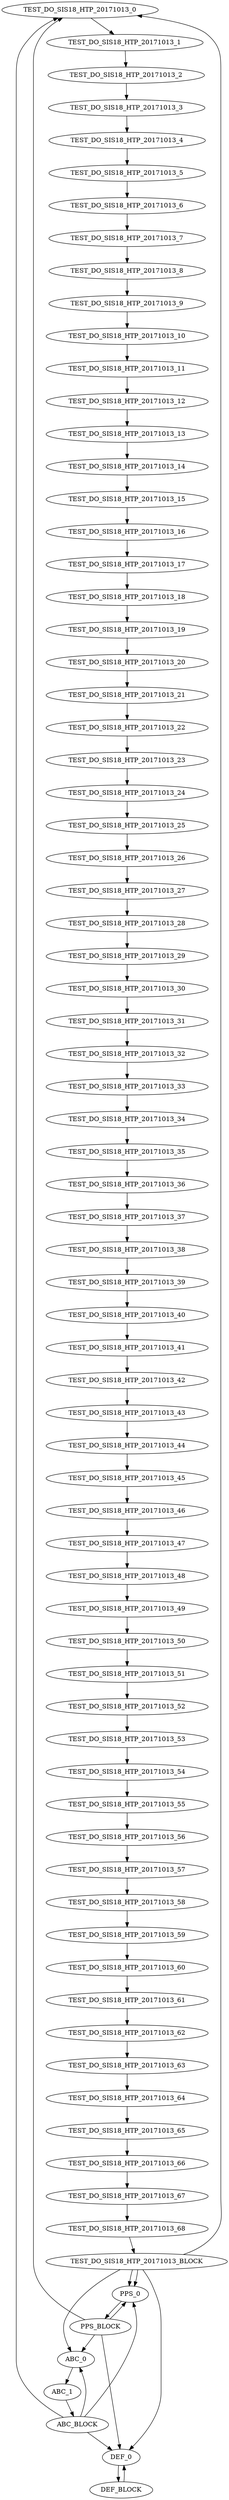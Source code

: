 digraph g {
name="TEST_DO_SIS18_HTP_20171013";

graph[]

  TEST_DO_SIS18_HTP_20171013_0 [type="tmsg", cpu="0", patentry="true", patexit="false", pattern="TEST_DO_SIS18_HTP_20171013", toffs="0", gid="300", par="0x0", sid="0", bpid="0", evtno="257", beamin="false", fid="1"];
  TEST_DO_SIS18_HTP_20171013_1 [type="tmsg", cpu="0", patentry="false", patexit="false", pattern="TEST_DO_SIS18_HTP_20171013", toffs="0", gid="500", par="0x0", sid="0", bpid="0", evtno="257", beamin="false", fid="1"];
  TEST_DO_SIS18_HTP_20171013_2 [type="tmsg", cpu="0", patentry="false", patexit="false", pattern="TEST_DO_SIS18_HTP_20171013", toffs="0", gid="501", par="0x0", sid="0", bpid="0", evtno="257", beamin="false", fid="1"];
  TEST_DO_SIS18_HTP_20171013_3 [type="tmsg", cpu="0", patentry="false", patexit="false", pattern="TEST_DO_SIS18_HTP_20171013", toffs="0", gid="511", par="0x0", sid="0", bpid="0", evtno="257", beamin="false", fid="1"];
  TEST_DO_SIS18_HTP_20171013_4 [type="tmsg", cpu="0", patentry="false", patexit="false", pattern="TEST_DO_SIS18_HTP_20171013", toffs="0", gid="513", par="0x0", sid="0", bpid="0", evtno="257", beamin="false", fid="1"];
  TEST_DO_SIS18_HTP_20171013_5 [type="tmsg", cpu="0", patentry="false", patexit="false", pattern="TEST_DO_SIS18_HTP_20171013", toffs="0", gid="516", par="0x0", sid="0", bpid="0", evtno="257", beamin="false", fid="1"];
  TEST_DO_SIS18_HTP_20171013_6 [type="tmsg", cpu="0", patentry="false", patexit="false", pattern="TEST_DO_SIS18_HTP_20171013", toffs="0", gid="517", par="0x0", sid="0", bpid="0", evtno="257", beamin="false", fid="1"];
  TEST_DO_SIS18_HTP_20171013_7 [type="tmsg", cpu="0", patentry="false", patexit="false", pattern="TEST_DO_SIS18_HTP_20171013", toffs="0", gid="519", par="0x0", sid="0", bpid="0", evtno="257", beamin="false", fid="1"];
  TEST_DO_SIS18_HTP_20171013_8 [type="tmsg", cpu="0", patentry="false", patexit="false", pattern="TEST_DO_SIS18_HTP_20171013", toffs="0", gid="521", par="0x0", sid="0", bpid="0", evtno="257", beamin="false", fid="1"];
  TEST_DO_SIS18_HTP_20171013_9 [type="tmsg", cpu="0", patentry="false", patexit="false", pattern="TEST_DO_SIS18_HTP_20171013", toffs="0", gid="523", par="0x0", sid="0", bpid="0", evtno="257", beamin="false", fid="1"];
  TEST_DO_SIS18_HTP_20171013_10 [type="tmsg", cpu="0", patentry="false", patexit="false", pattern="TEST_DO_SIS18_HTP_20171013", toffs="0", gid="526", par="0x0", sid="0", bpid="0", evtno="257", beamin="false", fid="1"];
  TEST_DO_SIS18_HTP_20171013_11 [type="tmsg", cpu="0", patentry="false", patexit="false", pattern="TEST_DO_SIS18_HTP_20171013", toffs="0", gid="528", par="0x0", sid="0", bpid="0", evtno="257", beamin="false", fid="1"];
  TEST_DO_SIS18_HTP_20171013_12 [type="tmsg", cpu="0", patentry="false", patexit="false", pattern="TEST_DO_SIS18_HTP_20171013", toffs="0", gid="529", par="0x0", sid="0", bpid="0", evtno="257", beamin="false", fid="1"];
  TEST_DO_SIS18_HTP_20171013_13 [type="tmsg", cpu="0", patentry="false", patexit="false", pattern="TEST_DO_SIS18_HTP_20171013", toffs="1930000", gid="300", par="0x0", sid="0", bpid="0", evtno="103", beamin="false", fid="1"];
  TEST_DO_SIS18_HTP_20171013_14 [type="tmsg", cpu="0", patentry="false", patexit="false", pattern="TEST_DO_SIS18_HTP_20171013", toffs="1965000", gid="300", par="0x0", sid="0", bpid="0", evtno="44", beamin="false", fid="1"];
  TEST_DO_SIS18_HTP_20171013_15 [type="tmsg", cpu="0", patentry="false", patexit="false", pattern="TEST_DO_SIS18_HTP_20171013", toffs="28000000", gid="300", par="0x0", sid="0", bpid="0", evtno="32", beamin="false", fid="1"];
  TEST_DO_SIS18_HTP_20171013_16 [type="tmsg", cpu="0", patentry="false", patexit="false", pattern="TEST_DO_SIS18_HTP_20171013", toffs="28000000", gid="300", par="0x0", sid="0", bpid="0", evtno="312", beamin="false", fid="1"];
  TEST_DO_SIS18_HTP_20171013_17 [type="tmsg", cpu="0", patentry="false", patexit="false", pattern="TEST_DO_SIS18_HTP_20171013", toffs="28070000", gid="300", par="0x0", sid="0", bpid="0", evtno="53", beamin="false", fid="1"];
  TEST_DO_SIS18_HTP_20171013_18 [type="tmsg", cpu="0", patentry="false", patexit="false", pattern="TEST_DO_SIS18_HTP_20171013", toffs="72000000", gid="300", par="0x0", sid="0", bpid="1", evtno="256", beamin="true", fid="1"];
  TEST_DO_SIS18_HTP_20171013_19 [type="tmsg", cpu="0", patentry="false", patexit="false", pattern="TEST_DO_SIS18_HTP_20171013", toffs="100000000", gid="300", par="0x0", sid="0", bpid="1", evtno="312", beamin="true", fid="1"];
  TEST_DO_SIS18_HTP_20171013_20 [type="tmsg", cpu="0", patentry="false", patexit="false", pattern="TEST_DO_SIS18_HTP_20171013", toffs="100035000", gid="300", par="0x0", sid="0", bpid="1", evtno="109", beamin="true", fid="1"];
  TEST_DO_SIS18_HTP_20171013_21 [type="tmsg", cpu="0", patentry="false", patexit="false", pattern="TEST_DO_SIS18_HTP_20171013", toffs="197600000", gid="300", par="0x0", sid="0", bpid="1", evtno="39", beamin="true", fid="1"];
  TEST_DO_SIS18_HTP_20171013_22 [type="tmsg", cpu="0", patentry="false", patexit="false", pattern="TEST_DO_SIS18_HTP_20171013", toffs="199300000", gid="300", par="0x0", sid="0", bpid="1", evtno="107", beamin="true", fid="1"];
  TEST_DO_SIS18_HTP_20171013_23 [type="tmsg", cpu="0", patentry="false", patexit="false", pattern="TEST_DO_SIS18_HTP_20171013", toffs="199400000", gid="300", par="0x0", sid="0", bpid="1", evtno="40", beamin="true", fid="1"];
  TEST_DO_SIS18_HTP_20171013_24 [type="tmsg", cpu="0", patentry="false", patexit="false", pattern="TEST_DO_SIS18_HTP_20171013", toffs="199460000", gid="300", par="0x0", sid="0", bpid="1", evtno="518", beamin="true", fid="1"];
  TEST_DO_SIS18_HTP_20171013_25 [type="tmsg", cpu="0", patentry="false", patexit="false", pattern="TEST_DO_SIS18_HTP_20171013", toffs="200000000", gid="300", par="0x0", sid="0", bpid="2", evtno="256", beamin="true", fid="1"];
  TEST_DO_SIS18_HTP_20171013_26 [type="tmsg", cpu="0", patentry="false", patexit="false", pattern="TEST_DO_SIS18_HTP_20171013", toffs="228000000", gid="300", par="0x0", sid="0", bpid="2", evtno="43", beamin="true", fid="1"];
  TEST_DO_SIS18_HTP_20171013_27 [type="tmsg", cpu="0", patentry="false", patexit="false", pattern="TEST_DO_SIS18_HTP_20171013", toffs="228000000", gid="300", par="0x0", sid="0", bpid="2", evtno="312", beamin="true", fid="1"];
  TEST_DO_SIS18_HTP_20171013_28 [type="tmsg", cpu="0", patentry="false", patexit="false", pattern="TEST_DO_SIS18_HTP_20171013", toffs="260000000", gid="300", par="0x0", sid="0", bpid="3", evtno="256", beamin="true", fid="1"];
  TEST_DO_SIS18_HTP_20171013_29 [type="tmsg", cpu="0", patentry="false", patexit="false", pattern="TEST_DO_SIS18_HTP_20171013", toffs="288000000", gid="300", par="0x0", sid="0", bpid="3", evtno="312", beamin="true", fid="1"];
  TEST_DO_SIS18_HTP_20171013_30 [type="tmsg", cpu="0", patentry="false", patexit="false", pattern="TEST_DO_SIS18_HTP_20171013", toffs="843965000", gid="300", par="0x0", sid="0", bpid="3", evtno="45", beamin="true", fid="1"];
  TEST_DO_SIS18_HTP_20171013_31 [type="tmsg", cpu="0", patentry="false", patexit="false", pattern="TEST_DO_SIS18_HTP_20171013", toffs="844000000", gid="300", par="0x0", sid="0", bpid="4", evtno="256", beamin="true", fid="1"];
  TEST_DO_SIS18_HTP_20171013_32 [type="tmsg", cpu="0", patentry="false", patexit="false", pattern="TEST_DO_SIS18_HTP_20171013", toffs="844000000", gid="500", par="0x0", sid="0", bpid="1", evtno="256", beamin="true", fid="1"];
  TEST_DO_SIS18_HTP_20171013_33 [type="tmsg", cpu="0", patentry="false", patexit="false", pattern="TEST_DO_SIS18_HTP_20171013", toffs="844000000", gid="501", par="0x0", sid="0", bpid="1", evtno="256", beamin="true", fid="1"];
  TEST_DO_SIS18_HTP_20171013_34 [type="tmsg", cpu="0", patentry="false", patexit="false", pattern="TEST_DO_SIS18_HTP_20171013", toffs="844000000", gid="511", par="0x0", sid="0", bpid="1", evtno="256", beamin="true", fid="1"];
  TEST_DO_SIS18_HTP_20171013_35 [type="tmsg", cpu="0", patentry="false", patexit="false", pattern="TEST_DO_SIS18_HTP_20171013", toffs="844000000", gid="513", par="0x0", sid="0", bpid="1", evtno="256", beamin="true", fid="1"];
  TEST_DO_SIS18_HTP_20171013_36 [type="tmsg", cpu="0", patentry="false", patexit="false", pattern="TEST_DO_SIS18_HTP_20171013", toffs="844000000", gid="516", par="0x0", sid="0", bpid="1", evtno="256", beamin="true", fid="1"];
  TEST_DO_SIS18_HTP_20171013_37 [type="tmsg", cpu="0", patentry="false", patexit="false", pattern="TEST_DO_SIS18_HTP_20171013", toffs="844000000", gid="517", par="0x0", sid="0", bpid="1", evtno="256", beamin="true", fid="1"];
  TEST_DO_SIS18_HTP_20171013_38 [type="tmsg", cpu="0", patentry="false", patexit="false", pattern="TEST_DO_SIS18_HTP_20171013", toffs="844000000", gid="519", par="0x0", sid="0", bpid="1", evtno="256", beamin="true", fid="1"];
  TEST_DO_SIS18_HTP_20171013_39 [type="tmsg", cpu="0", patentry="false", patexit="false", pattern="TEST_DO_SIS18_HTP_20171013", toffs="844000000", gid="521", par="0x0", sid="0", bpid="1", evtno="256", beamin="true", fid="1"];
  TEST_DO_SIS18_HTP_20171013_40 [type="tmsg", cpu="0", patentry="false", patexit="false", pattern="TEST_DO_SIS18_HTP_20171013", toffs="844000000", gid="523", par="0x0", sid="0", bpid="1", evtno="256", beamin="true", fid="1"];
  TEST_DO_SIS18_HTP_20171013_41 [type="tmsg", cpu="0", patentry="false", patexit="false", pattern="TEST_DO_SIS18_HTP_20171013", toffs="844000000", gid="526", par="0x0", sid="0", bpid="1", evtno="256", beamin="true", fid="1"];
  TEST_DO_SIS18_HTP_20171013_42 [type="tmsg", cpu="0", patentry="false", patexit="false", pattern="TEST_DO_SIS18_HTP_20171013", toffs="844000000", gid="528", par="0x0", sid="0", bpid="1", evtno="256", beamin="true", fid="1"];
  TEST_DO_SIS18_HTP_20171013_43 [type="tmsg", cpu="0", patentry="false", patexit="false", pattern="TEST_DO_SIS18_HTP_20171013", toffs="844000000", gid="529", par="0x0", sid="0", bpid="1", evtno="256", beamin="true", fid="1"];
  TEST_DO_SIS18_HTP_20171013_44 [type="tmsg", cpu="0", patentry="false", patexit="false", pattern="TEST_DO_SIS18_HTP_20171013", toffs="872000000", gid="300", par="0x0", sid="0", bpid="4", evtno="57", beamin="true", fid="1"];
  TEST_DO_SIS18_HTP_20171013_45 [type="tmsg", cpu="0", patentry="false", patexit="false", pattern="TEST_DO_SIS18_HTP_20171013", toffs="872000000", gid="300", par="0x0", sid="0", bpid="4", evtno="312", beamin="true", fid="1"];
  TEST_DO_SIS18_HTP_20171013_46 [type="tmsg", cpu="0", patentry="false", patexit="false", pattern="TEST_DO_SIS18_HTP_20171013", toffs="880000000", gid="300", par="0x0", sid="0", bpid="5", evtno="256", beamin="true", fid="1"];
  TEST_DO_SIS18_HTP_20171013_47 [type="tmsg", cpu="0", patentry="false", patexit="false", pattern="TEST_DO_SIS18_HTP_20171013", toffs="908000000", gid="300", par="0x0", sid="0", bpid="5", evtno="46", beamin="true", fid="1"];
  TEST_DO_SIS18_HTP_20171013_48 [type="tmsg", cpu="0", patentry="false", patexit="false", pattern="TEST_DO_SIS18_HTP_20171013", toffs="908000000", gid="300", par="0x0", sid="0", bpid="5", evtno="312", beamin="true", fid="1"];
  TEST_DO_SIS18_HTP_20171013_49 [type="tmsg", cpu="0", patentry="false", patexit="false", pattern="TEST_DO_SIS18_HTP_20171013", toffs="1894000000", gid="300", par="0x0", sid="0", bpid="5", evtno="104", beamin="true", fid="1"];
  TEST_DO_SIS18_HTP_20171013_50 [type="tmsg", cpu="0", patentry="false", patexit="false", pattern="TEST_DO_SIS18_HTP_20171013", toffs="2908000000", gid="300", par="0x0", sid="0", bpid="6", evtno="256", beamin="true", fid="1"];
  TEST_DO_SIS18_HTP_20171013_51 [type="tmsg", cpu="0", patentry="false", patexit="false", pattern="TEST_DO_SIS18_HTP_20171013", toffs="2936000000", gid="300", par="0x0", sid="0", bpid="6", evtno="51", beamin="true", fid="1"];
  TEST_DO_SIS18_HTP_20171013_52 [type="tmsg", cpu="0", patentry="false", patexit="false", pattern="TEST_DO_SIS18_HTP_20171013", toffs="2936000000", gid="300", par="0x0", sid="0", bpid="6", evtno="312", beamin="true", fid="1"];
  TEST_DO_SIS18_HTP_20171013_53 [type="tmsg", cpu="0", patentry="false", patexit="false", pattern="TEST_DO_SIS18_HTP_20171013", toffs="2944000000", gid="300", par="0x0", sid="0", bpid="7", evtno="256", beamin="false", fid="1"];
  TEST_DO_SIS18_HTP_20171013_54 [type="tmsg", cpu="0", patentry="false", patexit="false", pattern="TEST_DO_SIS18_HTP_20171013", toffs="2944000000", gid="500", par="0x0", sid="0", bpid="2", evtno="256", beamin="false", fid="1"];
  TEST_DO_SIS18_HTP_20171013_55 [type="tmsg", cpu="0", patentry="false", patexit="false", pattern="TEST_DO_SIS18_HTP_20171013", toffs="2944000000", gid="501", par="0x0", sid="0", bpid="2", evtno="256", beamin="false", fid="1"];
  TEST_DO_SIS18_HTP_20171013_56 [type="tmsg", cpu="0", patentry="false", patexit="false", pattern="TEST_DO_SIS18_HTP_20171013", toffs="2944000000", gid="511", par="0x0", sid="0", bpid="2", evtno="256", beamin="false", fid="1"];
  TEST_DO_SIS18_HTP_20171013_57 [type="tmsg", cpu="0", patentry="false", patexit="false", pattern="TEST_DO_SIS18_HTP_20171013", toffs="2944000000", gid="513", par="0x0", sid="0", bpid="2", evtno="256", beamin="false", fid="1"];
  TEST_DO_SIS18_HTP_20171013_58 [type="tmsg", cpu="0", patentry="false", patexit="false", pattern="TEST_DO_SIS18_HTP_20171013", toffs="2944000000", gid="516", par="0x0", sid="0", bpid="2", evtno="256", beamin="false", fid="1"];
  TEST_DO_SIS18_HTP_20171013_59 [type="tmsg", cpu="0", patentry="false", patexit="false", pattern="TEST_DO_SIS18_HTP_20171013", toffs="2944000000", gid="517", par="0x0", sid="0", bpid="2", evtno="256", beamin="false", fid="1"];
  TEST_DO_SIS18_HTP_20171013_60 [type="tmsg", cpu="0", patentry="false", patexit="false", pattern="TEST_DO_SIS18_HTP_20171013", toffs="2944000000", gid="519", par="0x0", sid="0", bpid="2", evtno="256", beamin="false", fid="1"];
  TEST_DO_SIS18_HTP_20171013_61 [type="tmsg", cpu="0", patentry="false", patexit="false", pattern="TEST_DO_SIS18_HTP_20171013", toffs="2944000000", gid="521", par="0x0", sid="0", bpid="2", evtno="256", beamin="false", fid="1"];
  TEST_DO_SIS18_HTP_20171013_62 [type="tmsg", cpu="0", patentry="false", patexit="false", pattern="TEST_DO_SIS18_HTP_20171013", toffs="2944000000", gid="523", par="0x0", sid="0", bpid="2", evtno="256", beamin="false", fid="1"];
  TEST_DO_SIS18_HTP_20171013_63 [type="tmsg", cpu="0", patentry="false", patexit="false", pattern="TEST_DO_SIS18_HTP_20171013", toffs="2944000000", gid="526", par="0x0", sid="0", bpid="2", evtno="256", beamin="false", fid="1"];
  TEST_DO_SIS18_HTP_20171013_64 [type="tmsg", cpu="0", patentry="false", patexit="false", pattern="TEST_DO_SIS18_HTP_20171013", toffs="2944000000", gid="528", par="0x0", sid="0", bpid="2", evtno="256", beamin="false", fid="1"];
  TEST_DO_SIS18_HTP_20171013_65 [type="tmsg", cpu="0", patentry="false", patexit="false", pattern="TEST_DO_SIS18_HTP_20171013", toffs="2944000000", gid="529", par="0x0", sid="0", bpid="2", evtno="256", beamin="false", fid="1"];
  TEST_DO_SIS18_HTP_20171013_66 [type="tmsg", cpu="0", patentry="false", patexit="false", pattern="TEST_DO_SIS18_HTP_20171013", toffs="2972000000", gid="300", par="0x0", sid="0", bpid="7", evtno="52", beamin="false", fid="1"];
  TEST_DO_SIS18_HTP_20171013_67 [type="tmsg", cpu="0", patentry="false", patexit="false", pattern="TEST_DO_SIS18_HTP_20171013", toffs="2972000000", gid="300", par="0x0", sid="0", bpid="7", evtno="312", beamin="false", fid="1"];
  TEST_DO_SIS18_HTP_20171013_68 [type="tmsg", cpu="0", patentry="false", patexit="false", pattern="TEST_DO_SIS18_HTP_20171013", toffs="3591965000", gid="300", par="0x0", sid="0", bpid="7", evtno="55", beamin="false", fid="1"];
  TEST_DO_SIS18_HTP_20171013_BLOCK [type="block", cpu="0", patentry="false", patexit="true", pattern="TEST_DO_SIS18_HTP_20171013", tperiod="3592000000", qlo="1"];
  TEST_DO_SIS18_HTP_20171013_0 -> TEST_DO_SIS18_HTP_20171013_1 [type="defdst"];
  TEST_DO_SIS18_HTP_20171013_1 -> TEST_DO_SIS18_HTP_20171013_2 [type="defdst"];
  TEST_DO_SIS18_HTP_20171013_2 -> TEST_DO_SIS18_HTP_20171013_3 [type="defdst"];
  TEST_DO_SIS18_HTP_20171013_3 -> TEST_DO_SIS18_HTP_20171013_4 [type="defdst"];
  TEST_DO_SIS18_HTP_20171013_4 -> TEST_DO_SIS18_HTP_20171013_5 [type="defdst"];
  TEST_DO_SIS18_HTP_20171013_5 -> TEST_DO_SIS18_HTP_20171013_6 [type="defdst"];
  TEST_DO_SIS18_HTP_20171013_6 -> TEST_DO_SIS18_HTP_20171013_7 [type="defdst"];
  TEST_DO_SIS18_HTP_20171013_7 -> TEST_DO_SIS18_HTP_20171013_8 [type="defdst"];
  TEST_DO_SIS18_HTP_20171013_8 -> TEST_DO_SIS18_HTP_20171013_9 [type="defdst"];
  TEST_DO_SIS18_HTP_20171013_9 -> TEST_DO_SIS18_HTP_20171013_10 [type="defdst"];
  TEST_DO_SIS18_HTP_20171013_10 -> TEST_DO_SIS18_HTP_20171013_11 [type="defdst"];
  TEST_DO_SIS18_HTP_20171013_11 -> TEST_DO_SIS18_HTP_20171013_12 [type="defdst"];
  TEST_DO_SIS18_HTP_20171013_12 -> TEST_DO_SIS18_HTP_20171013_13 [type="defdst"];
  TEST_DO_SIS18_HTP_20171013_13 -> TEST_DO_SIS18_HTP_20171013_14 [type="defdst"];
  TEST_DO_SIS18_HTP_20171013_14 -> TEST_DO_SIS18_HTP_20171013_15 [type="defdst"];
  TEST_DO_SIS18_HTP_20171013_15 -> TEST_DO_SIS18_HTP_20171013_16 [type="defdst"];
  TEST_DO_SIS18_HTP_20171013_16 -> TEST_DO_SIS18_HTP_20171013_17 [type="defdst"];
  TEST_DO_SIS18_HTP_20171013_17 -> TEST_DO_SIS18_HTP_20171013_18 [type="defdst"];
  TEST_DO_SIS18_HTP_20171013_18 -> TEST_DO_SIS18_HTP_20171013_19 [type="defdst"];
  TEST_DO_SIS18_HTP_20171013_19 -> TEST_DO_SIS18_HTP_20171013_20 [type="defdst"];
  TEST_DO_SIS18_HTP_20171013_20 -> TEST_DO_SIS18_HTP_20171013_21 [type="defdst"];
  TEST_DO_SIS18_HTP_20171013_21 -> TEST_DO_SIS18_HTP_20171013_22 [type="defdst"];
  TEST_DO_SIS18_HTP_20171013_22 -> TEST_DO_SIS18_HTP_20171013_23 [type="defdst"];
  TEST_DO_SIS18_HTP_20171013_23 -> TEST_DO_SIS18_HTP_20171013_24 [type="defdst"];
  TEST_DO_SIS18_HTP_20171013_24 -> TEST_DO_SIS18_HTP_20171013_25 [type="defdst"];
  TEST_DO_SIS18_HTP_20171013_25 -> TEST_DO_SIS18_HTP_20171013_26 [type="defdst"];
  TEST_DO_SIS18_HTP_20171013_26 -> TEST_DO_SIS18_HTP_20171013_27 [type="defdst"];
  TEST_DO_SIS18_HTP_20171013_27 -> TEST_DO_SIS18_HTP_20171013_28 [type="defdst"];
  TEST_DO_SIS18_HTP_20171013_28 -> TEST_DO_SIS18_HTP_20171013_29 [type="defdst"];
  TEST_DO_SIS18_HTP_20171013_29 -> TEST_DO_SIS18_HTP_20171013_30 [type="defdst"];
  TEST_DO_SIS18_HTP_20171013_30 -> TEST_DO_SIS18_HTP_20171013_31 [type="defdst"];
  TEST_DO_SIS18_HTP_20171013_31 -> TEST_DO_SIS18_HTP_20171013_32 [type="defdst"];
  TEST_DO_SIS18_HTP_20171013_32 -> TEST_DO_SIS18_HTP_20171013_33 [type="defdst"];
  TEST_DO_SIS18_HTP_20171013_33 -> TEST_DO_SIS18_HTP_20171013_34 [type="defdst"];
  TEST_DO_SIS18_HTP_20171013_34 -> TEST_DO_SIS18_HTP_20171013_35 [type="defdst"];
  TEST_DO_SIS18_HTP_20171013_35 -> TEST_DO_SIS18_HTP_20171013_36 [type="defdst"];
  TEST_DO_SIS18_HTP_20171013_36 -> TEST_DO_SIS18_HTP_20171013_37 [type="defdst"];
  TEST_DO_SIS18_HTP_20171013_37 -> TEST_DO_SIS18_HTP_20171013_38 [type="defdst"];
  TEST_DO_SIS18_HTP_20171013_38 -> TEST_DO_SIS18_HTP_20171013_39 [type="defdst"];
  TEST_DO_SIS18_HTP_20171013_39 -> TEST_DO_SIS18_HTP_20171013_40 [type="defdst"];
  TEST_DO_SIS18_HTP_20171013_40 -> TEST_DO_SIS18_HTP_20171013_41 [type="defdst"];
  TEST_DO_SIS18_HTP_20171013_41 -> TEST_DO_SIS18_HTP_20171013_42 [type="defdst"];
  TEST_DO_SIS18_HTP_20171013_42 -> TEST_DO_SIS18_HTP_20171013_43 [type="defdst"];
  TEST_DO_SIS18_HTP_20171013_43 -> TEST_DO_SIS18_HTP_20171013_44 [type="defdst"];
  TEST_DO_SIS18_HTP_20171013_44 -> TEST_DO_SIS18_HTP_20171013_45 [type="defdst"];
  TEST_DO_SIS18_HTP_20171013_45 -> TEST_DO_SIS18_HTP_20171013_46 [type="defdst"];
  TEST_DO_SIS18_HTP_20171013_46 -> TEST_DO_SIS18_HTP_20171013_47 [type="defdst"];
  TEST_DO_SIS18_HTP_20171013_47 -> TEST_DO_SIS18_HTP_20171013_48 [type="defdst"];
  TEST_DO_SIS18_HTP_20171013_48 -> TEST_DO_SIS18_HTP_20171013_49 [type="defdst"];
  TEST_DO_SIS18_HTP_20171013_49 -> TEST_DO_SIS18_HTP_20171013_50 [type="defdst"];
  TEST_DO_SIS18_HTP_20171013_50 -> TEST_DO_SIS18_HTP_20171013_51 [type="defdst"];
  TEST_DO_SIS18_HTP_20171013_51 -> TEST_DO_SIS18_HTP_20171013_52 [type="defdst"];
  TEST_DO_SIS18_HTP_20171013_52 -> TEST_DO_SIS18_HTP_20171013_53 [type="defdst"];
  TEST_DO_SIS18_HTP_20171013_53 -> TEST_DO_SIS18_HTP_20171013_54 [type="defdst"];
  TEST_DO_SIS18_HTP_20171013_54 -> TEST_DO_SIS18_HTP_20171013_55 [type="defdst"];
  TEST_DO_SIS18_HTP_20171013_55 -> TEST_DO_SIS18_HTP_20171013_56 [type="defdst"];
  TEST_DO_SIS18_HTP_20171013_56 -> TEST_DO_SIS18_HTP_20171013_57 [type="defdst"];
  TEST_DO_SIS18_HTP_20171013_57 -> TEST_DO_SIS18_HTP_20171013_58 [type="defdst"];
  TEST_DO_SIS18_HTP_20171013_58 -> TEST_DO_SIS18_HTP_20171013_59 [type="defdst"];
  TEST_DO_SIS18_HTP_20171013_59 -> TEST_DO_SIS18_HTP_20171013_60 [type="defdst"];
  TEST_DO_SIS18_HTP_20171013_60 -> TEST_DO_SIS18_HTP_20171013_61 [type="defdst"];
  TEST_DO_SIS18_HTP_20171013_61 -> TEST_DO_SIS18_HTP_20171013_62 [type="defdst"];
  TEST_DO_SIS18_HTP_20171013_62 -> TEST_DO_SIS18_HTP_20171013_63 [type="defdst"];
  TEST_DO_SIS18_HTP_20171013_63 -> TEST_DO_SIS18_HTP_20171013_64 [type="defdst"];
  TEST_DO_SIS18_HTP_20171013_64 -> TEST_DO_SIS18_HTP_20171013_65 [type="defdst"];
  TEST_DO_SIS18_HTP_20171013_65 -> TEST_DO_SIS18_HTP_20171013_66 [type="defdst"];
  TEST_DO_SIS18_HTP_20171013_66 -> TEST_DO_SIS18_HTP_20171013_67 [type="defdst"];
  TEST_DO_SIS18_HTP_20171013_67 -> TEST_DO_SIS18_HTP_20171013_68 [type="defdst"];
  TEST_DO_SIS18_HTP_20171013_68 -> TEST_DO_SIS18_HTP_20171013_BLOCK [type="defdst"];
  TEST_DO_SIS18_HTP_20171013_BLOCK -> TEST_DO_SIS18_HTP_20171013_0 [type="defdst"];
  TEST_DO_SIS18_HTP_20171013_BLOCK -> PPS_0 [type="altdst"];
  TEST_DO_SIS18_HTP_20171013_BLOCK -> PPS_0 [type="altdst"];
  TEST_DO_SIS18_HTP_20171013_BLOCK -> ABC_0 [type="altdst"];
  TEST_DO_SIS18_HTP_20171013_BLOCK -> DEF_0 [type="altdst"];


  PPS_0     [type="tmsg", cpu="0", patentry="true", patexit="false", pattern="PPS", toffs="5000000", gid="300", par="0x0", sid="0", bpid="0", evtno="1", beamin="false", fid="1"];
  PPS_BLOCK [type="block", cpu="0", patentry="false", patexit="true", pattern="PPS", tperiod="1000000000", qlo="1"];
  PPS_0 -> PPS_BLOCK -> PPS_0 [type="defdst"];
  PPS_BLOCK -> TEST_DO_SIS18_HTP_20171013_0 [type="altdst"];
  PPS_BLOCK -> ABC_0 [type="altdst"];
  PPS_BLOCK -> DEF_0 [type="altdst"];

  ABC_0     [type="tmsg", cpu="0", patentry="true", patexit="false", pattern="ABC", toffs="5000000", gid="300", par="0x0", sid="0", bpid="0", evtno="10", beamin="false", fid="1"];
  ABC_1     [type="tmsg", cpu="0", patentry="true", patexit="false", pattern="ABC", toffs="5000000", gid="300", par="0x0", sid="0", bpid="0", evtno="20", beamin="false", fid="1"];
  ABC_BLOCK [type="block", cpu="0", patentry="false", patexit="true", pattern="ABC", tperiod="1000000000", qlo="1"];
  ABC_0 -> ABC_1 -> ABC_BLOCK -> ABC_0 [type="defdst"];
  ABC_BLOCK -> TEST_DO_SIS18_HTP_20171013_0 [type="altdst"];
  ABC_BLOCK -> PPS_0 [type="altdst"];
  ABC_BLOCK -> DEF_0 [type="altdst"];


  DEF_0     [type="tmsg", cpu="0", patentry="true", patexit="false", pattern="DEF", toffs="5000000", gid="300", par="0x0", sid="0", bpid="0", evtno="100", beamin="false", fid="1"];
  DEF_BLOCK [type="block", cpu="0", patentry="false", patexit="true", pattern="DEF", tperiod="1000000000", qlo="1"];
  DEF_0 -> DEF_BLOCK -> DEF_0 [type="defdst"];
}
